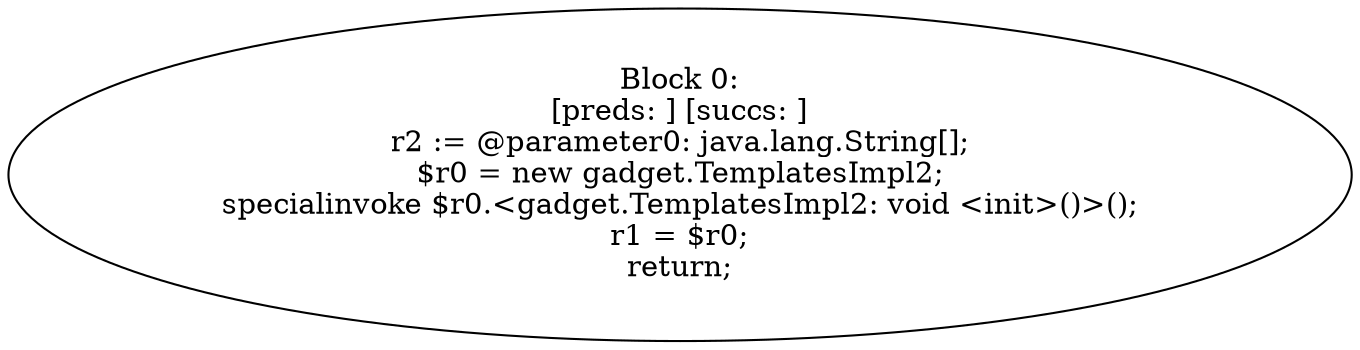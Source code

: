 digraph "unitGraph" {
    "Block 0:
[preds: ] [succs: ]
r2 := @parameter0: java.lang.String[];
$r0 = new gadget.TemplatesImpl2;
specialinvoke $r0.<gadget.TemplatesImpl2: void <init>()>();
r1 = $r0;
return;
"
}
